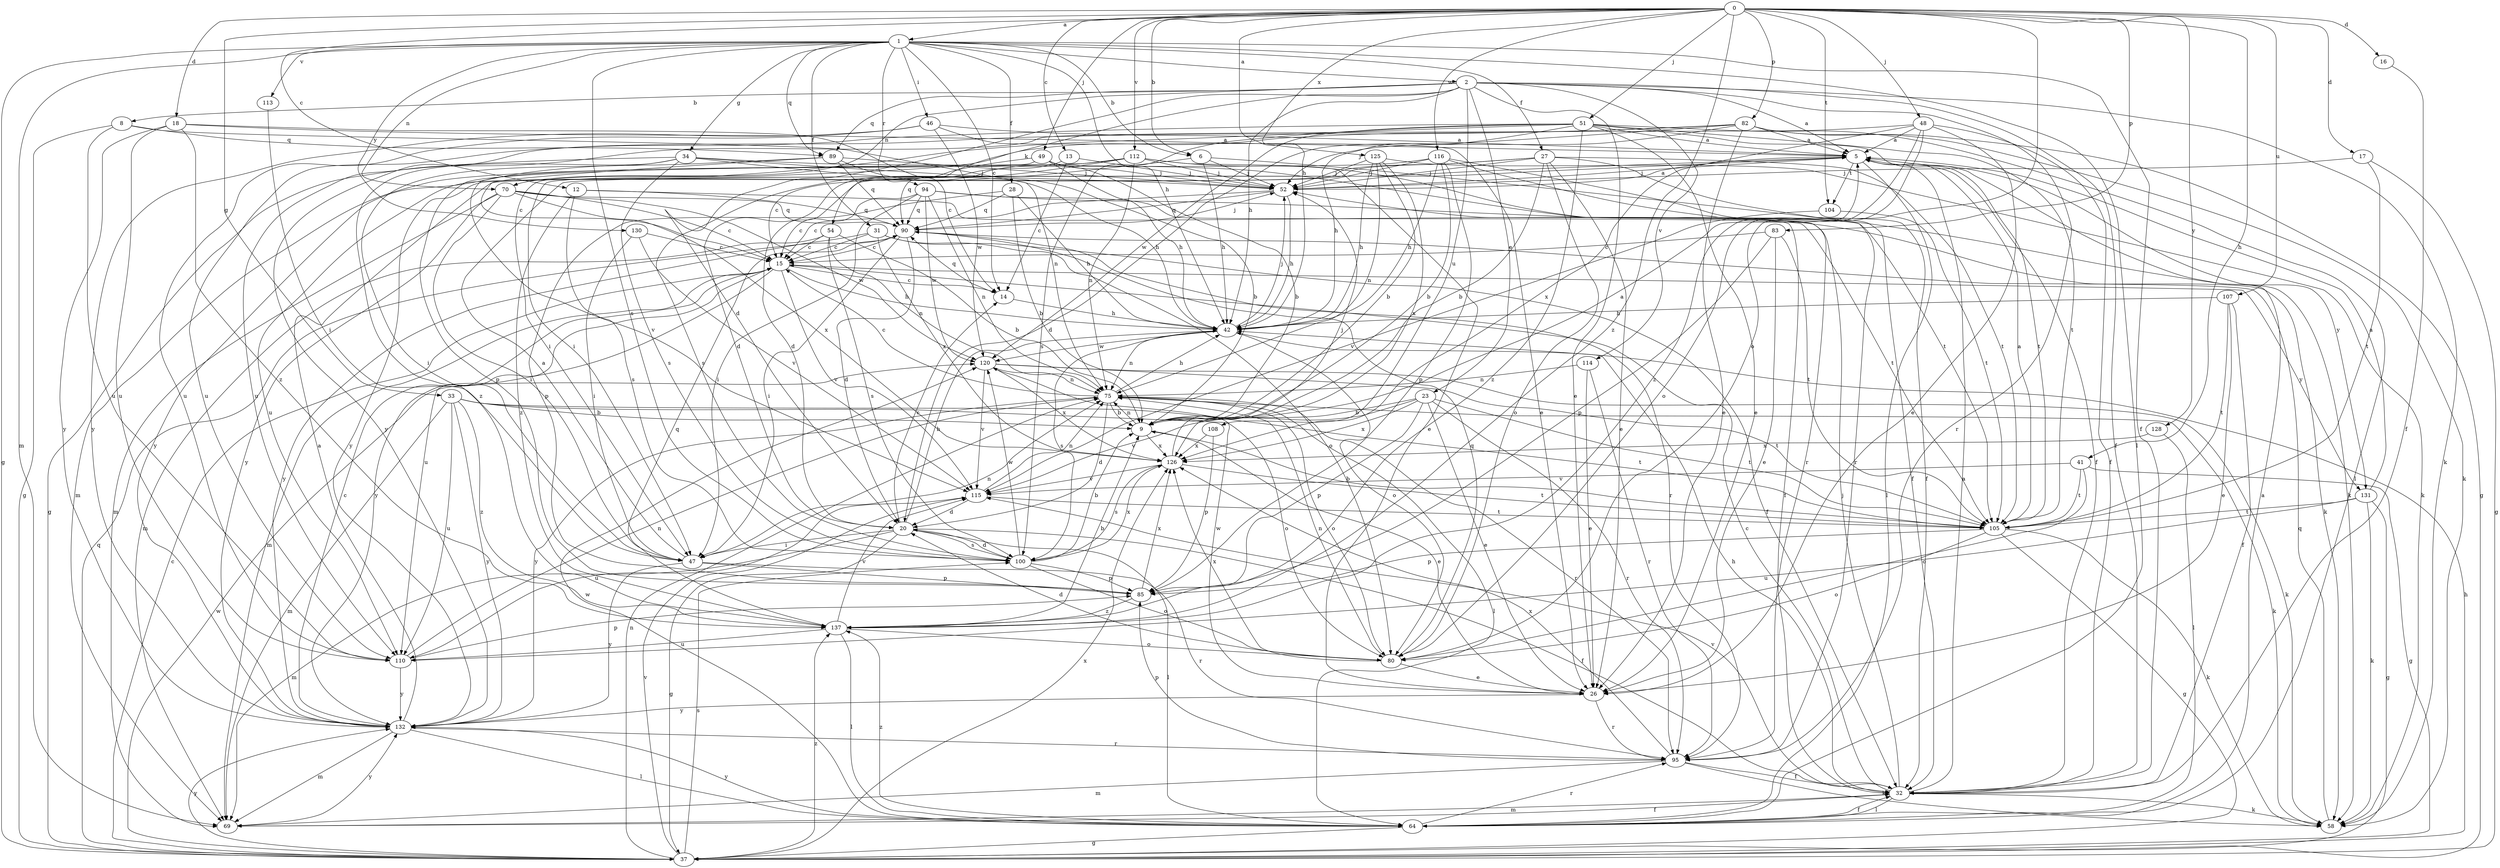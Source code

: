 strict digraph  {
0;
1;
2;
5;
6;
8;
9;
12;
13;
14;
15;
16;
17;
18;
20;
23;
26;
27;
28;
31;
32;
33;
34;
37;
41;
42;
46;
47;
48;
49;
51;
52;
54;
58;
64;
69;
70;
75;
80;
82;
83;
85;
89;
90;
94;
95;
100;
104;
105;
107;
108;
110;
112;
113;
114;
115;
116;
120;
125;
126;
128;
130;
131;
132;
137;
0 -> 1  [label=a];
0 -> 6  [label=b];
0 -> 12  [label=c];
0 -> 13  [label=c];
0 -> 16  [label=d];
0 -> 17  [label=d];
0 -> 18  [label=d];
0 -> 33  [label=g];
0 -> 41  [label=h];
0 -> 42  [label=h];
0 -> 48  [label=j];
0 -> 49  [label=j];
0 -> 51  [label=j];
0 -> 80  [label=o];
0 -> 82  [label=p];
0 -> 83  [label=p];
0 -> 104  [label=t];
0 -> 107  [label=u];
0 -> 112  [label=v];
0 -> 116  [label=w];
0 -> 125  [label=x];
0 -> 128  [label=y];
0 -> 137  [label=z];
1 -> 2  [label=a];
1 -> 6  [label=b];
1 -> 14  [label=c];
1 -> 27  [label=f];
1 -> 28  [label=f];
1 -> 31  [label=f];
1 -> 32  [label=f];
1 -> 34  [label=g];
1 -> 37  [label=g];
1 -> 42  [label=h];
1 -> 46  [label=i];
1 -> 64  [label=l];
1 -> 69  [label=m];
1 -> 70  [label=n];
1 -> 89  [label=q];
1 -> 94  [label=r];
1 -> 100  [label=s];
1 -> 113  [label=v];
1 -> 130  [label=y];
2 -> 5  [label=a];
2 -> 8  [label=b];
2 -> 20  [label=d];
2 -> 23  [label=e];
2 -> 26  [label=e];
2 -> 32  [label=f];
2 -> 42  [label=h];
2 -> 54  [label=k];
2 -> 58  [label=k];
2 -> 70  [label=n];
2 -> 89  [label=q];
2 -> 95  [label=r];
2 -> 108  [label=u];
2 -> 114  [label=v];
5 -> 52  [label=j];
5 -> 64  [label=l];
5 -> 104  [label=t];
5 -> 105  [label=t];
5 -> 131  [label=y];
6 -> 20  [label=d];
6 -> 42  [label=h];
6 -> 52  [label=j];
6 -> 58  [label=k];
8 -> 37  [label=g];
8 -> 75  [label=n];
8 -> 89  [label=q];
8 -> 110  [label=u];
9 -> 5  [label=a];
9 -> 26  [label=e];
9 -> 75  [label=n];
9 -> 126  [label=x];
12 -> 32  [label=f];
12 -> 90  [label=q];
12 -> 100  [label=s];
12 -> 137  [label=z];
13 -> 14  [label=c];
13 -> 52  [label=j];
13 -> 90  [label=q];
14 -> 42  [label=h];
14 -> 90  [label=q];
15 -> 14  [label=c];
15 -> 42  [label=h];
15 -> 69  [label=m];
15 -> 110  [label=u];
15 -> 115  [label=v];
15 -> 131  [label=y];
15 -> 132  [label=y];
16 -> 32  [label=f];
17 -> 37  [label=g];
17 -> 52  [label=j];
17 -> 105  [label=t];
18 -> 5  [label=a];
18 -> 14  [label=c];
18 -> 110  [label=u];
18 -> 132  [label=y];
18 -> 137  [label=z];
20 -> 14  [label=c];
20 -> 32  [label=f];
20 -> 37  [label=g];
20 -> 42  [label=h];
20 -> 47  [label=i];
20 -> 64  [label=l];
20 -> 69  [label=m];
20 -> 100  [label=s];
23 -> 9  [label=b];
23 -> 26  [label=e];
23 -> 85  [label=p];
23 -> 95  [label=r];
23 -> 105  [label=t];
23 -> 115  [label=v];
23 -> 126  [label=x];
26 -> 95  [label=r];
26 -> 120  [label=w];
26 -> 132  [label=y];
27 -> 9  [label=b];
27 -> 26  [label=e];
27 -> 32  [label=f];
27 -> 52  [label=j];
27 -> 80  [label=o];
27 -> 105  [label=t];
27 -> 110  [label=u];
27 -> 132  [label=y];
28 -> 9  [label=b];
28 -> 42  [label=h];
28 -> 85  [label=p];
28 -> 90  [label=q];
31 -> 15  [label=c];
31 -> 32  [label=f];
31 -> 80  [label=o];
31 -> 126  [label=x];
31 -> 132  [label=y];
32 -> 5  [label=a];
32 -> 15  [label=c];
32 -> 42  [label=h];
32 -> 52  [label=j];
32 -> 58  [label=k];
32 -> 64  [label=l];
32 -> 69  [label=m];
32 -> 115  [label=v];
33 -> 9  [label=b];
33 -> 69  [label=m];
33 -> 80  [label=o];
33 -> 105  [label=t];
33 -> 110  [label=u];
33 -> 132  [label=y];
33 -> 137  [label=z];
34 -> 37  [label=g];
34 -> 42  [label=h];
34 -> 47  [label=i];
34 -> 52  [label=j];
34 -> 100  [label=s];
34 -> 105  [label=t];
34 -> 137  [label=z];
37 -> 15  [label=c];
37 -> 42  [label=h];
37 -> 75  [label=n];
37 -> 90  [label=q];
37 -> 100  [label=s];
37 -> 115  [label=v];
37 -> 120  [label=w];
37 -> 126  [label=x];
37 -> 132  [label=y];
37 -> 137  [label=z];
41 -> 37  [label=g];
41 -> 80  [label=o];
41 -> 105  [label=t];
41 -> 115  [label=v];
42 -> 52  [label=j];
42 -> 75  [label=n];
42 -> 80  [label=o];
42 -> 100  [label=s];
42 -> 120  [label=w];
46 -> 5  [label=a];
46 -> 26  [label=e];
46 -> 110  [label=u];
46 -> 120  [label=w];
46 -> 132  [label=y];
47 -> 5  [label=a];
47 -> 75  [label=n];
47 -> 85  [label=p];
47 -> 95  [label=r];
47 -> 132  [label=y];
48 -> 5  [label=a];
48 -> 26  [label=e];
48 -> 32  [label=f];
48 -> 80  [label=o];
48 -> 110  [label=u];
48 -> 126  [label=x];
48 -> 137  [label=z];
49 -> 9  [label=b];
49 -> 15  [label=c];
49 -> 42  [label=h];
49 -> 52  [label=j];
49 -> 115  [label=v];
51 -> 5  [label=a];
51 -> 26  [label=e];
51 -> 32  [label=f];
51 -> 42  [label=h];
51 -> 47  [label=i];
51 -> 64  [label=l];
51 -> 100  [label=s];
51 -> 105  [label=t];
51 -> 110  [label=u];
51 -> 120  [label=w];
51 -> 137  [label=z];
52 -> 5  [label=a];
52 -> 15  [label=c];
52 -> 42  [label=h];
52 -> 90  [label=q];
54 -> 9  [label=b];
54 -> 15  [label=c];
54 -> 69  [label=m];
54 -> 75  [label=n];
54 -> 100  [label=s];
58 -> 90  [label=q];
64 -> 5  [label=a];
64 -> 32  [label=f];
64 -> 37  [label=g];
64 -> 95  [label=r];
64 -> 120  [label=w];
64 -> 132  [label=y];
64 -> 137  [label=z];
69 -> 32  [label=f];
69 -> 132  [label=y];
70 -> 15  [label=c];
70 -> 47  [label=i];
70 -> 69  [label=m];
70 -> 90  [label=q];
70 -> 120  [label=w];
70 -> 126  [label=x];
70 -> 132  [label=y];
75 -> 9  [label=b];
75 -> 15  [label=c];
75 -> 20  [label=d];
75 -> 42  [label=h];
75 -> 58  [label=k];
75 -> 64  [label=l];
75 -> 80  [label=o];
75 -> 95  [label=r];
75 -> 132  [label=y];
80 -> 20  [label=d];
80 -> 26  [label=e];
80 -> 75  [label=n];
80 -> 90  [label=q];
80 -> 126  [label=x];
82 -> 5  [label=a];
82 -> 20  [label=d];
82 -> 26  [label=e];
82 -> 37  [label=g];
82 -> 47  [label=i];
82 -> 52  [label=j];
82 -> 58  [label=k];
82 -> 132  [label=y];
83 -> 15  [label=c];
83 -> 26  [label=e];
83 -> 85  [label=p];
83 -> 105  [label=t];
85 -> 126  [label=x];
85 -> 137  [label=z];
89 -> 9  [label=b];
89 -> 15  [label=c];
89 -> 52  [label=j];
89 -> 90  [label=q];
89 -> 132  [label=y];
90 -> 15  [label=c];
90 -> 20  [label=d];
90 -> 47  [label=i];
90 -> 52  [label=j];
90 -> 95  [label=r];
94 -> 15  [label=c];
94 -> 47  [label=i];
94 -> 58  [label=k];
94 -> 75  [label=n];
94 -> 90  [label=q];
94 -> 105  [label=t];
94 -> 120  [label=w];
95 -> 32  [label=f];
95 -> 58  [label=k];
95 -> 69  [label=m];
95 -> 85  [label=p];
95 -> 126  [label=x];
100 -> 9  [label=b];
100 -> 20  [label=d];
100 -> 80  [label=o];
100 -> 85  [label=p];
100 -> 120  [label=w];
100 -> 126  [label=x];
104 -> 105  [label=t];
104 -> 115  [label=v];
105 -> 5  [label=a];
105 -> 9  [label=b];
105 -> 37  [label=g];
105 -> 58  [label=k];
105 -> 80  [label=o];
105 -> 85  [label=p];
107 -> 26  [label=e];
107 -> 32  [label=f];
107 -> 42  [label=h];
107 -> 105  [label=t];
108 -> 85  [label=p];
108 -> 126  [label=x];
110 -> 75  [label=n];
110 -> 85  [label=p];
110 -> 132  [label=y];
112 -> 20  [label=d];
112 -> 26  [label=e];
112 -> 52  [label=j];
112 -> 75  [label=n];
112 -> 85  [label=p];
112 -> 95  [label=r];
112 -> 100  [label=s];
113 -> 47  [label=i];
114 -> 26  [label=e];
114 -> 75  [label=n];
114 -> 95  [label=r];
115 -> 20  [label=d];
115 -> 75  [label=n];
115 -> 105  [label=t];
115 -> 110  [label=u];
116 -> 9  [label=b];
116 -> 32  [label=f];
116 -> 42  [label=h];
116 -> 52  [label=j];
116 -> 69  [label=m];
116 -> 85  [label=p];
116 -> 95  [label=r];
120 -> 58  [label=k];
120 -> 75  [label=n];
120 -> 105  [label=t];
120 -> 115  [label=v];
120 -> 126  [label=x];
125 -> 9  [label=b];
125 -> 42  [label=h];
125 -> 52  [label=j];
125 -> 58  [label=k];
125 -> 75  [label=n];
125 -> 126  [label=x];
126 -> 52  [label=j];
126 -> 100  [label=s];
126 -> 105  [label=t];
126 -> 115  [label=v];
128 -> 64  [label=l];
128 -> 126  [label=x];
130 -> 15  [label=c];
130 -> 47  [label=i];
130 -> 115  [label=v];
131 -> 5  [label=a];
131 -> 37  [label=g];
131 -> 58  [label=k];
131 -> 105  [label=t];
131 -> 110  [label=u];
132 -> 5  [label=a];
132 -> 15  [label=c];
132 -> 64  [label=l];
132 -> 69  [label=m];
132 -> 95  [label=r];
137 -> 9  [label=b];
137 -> 64  [label=l];
137 -> 80  [label=o];
137 -> 90  [label=q];
137 -> 110  [label=u];
137 -> 115  [label=v];
}
